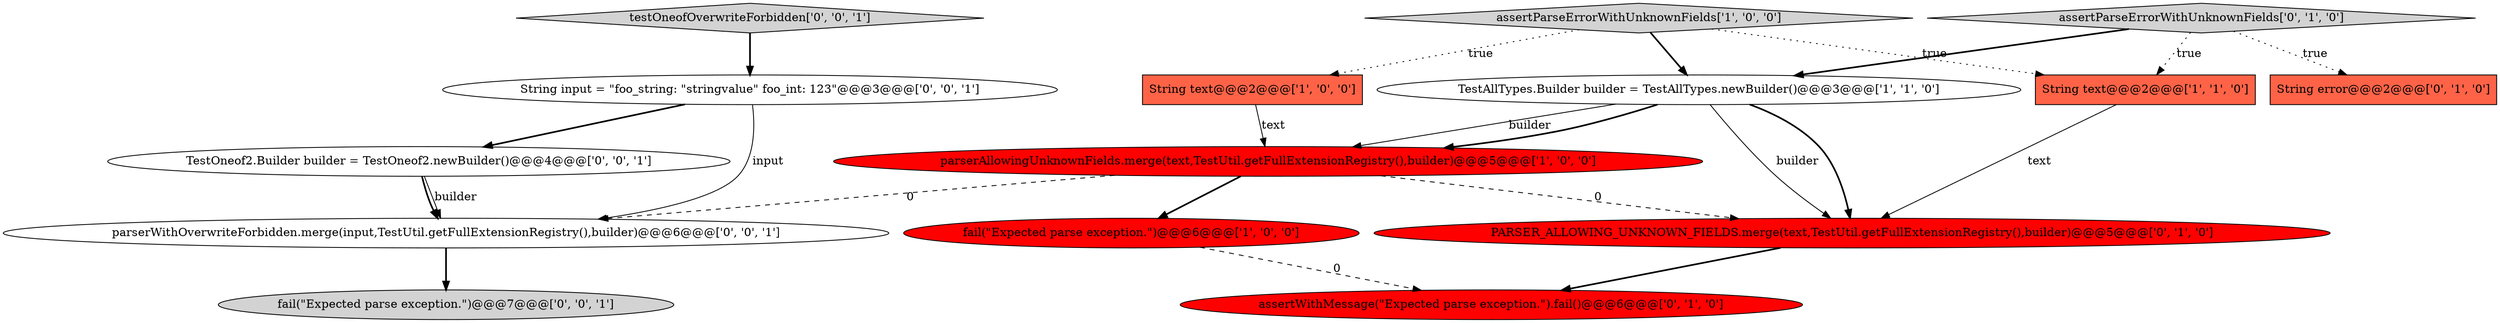 digraph {
14 [style = filled, label = "parserWithOverwriteForbidden.merge(input,TestUtil.getFullExtensionRegistry(),builder)@@@6@@@['0', '0', '1']", fillcolor = white, shape = ellipse image = "AAA0AAABBB3BBB"];
10 [style = filled, label = "fail(\"Expected parse exception.\")@@@7@@@['0', '0', '1']", fillcolor = lightgray, shape = ellipse image = "AAA0AAABBB3BBB"];
3 [style = filled, label = "fail(\"Expected parse exception.\")@@@6@@@['1', '0', '0']", fillcolor = red, shape = ellipse image = "AAA1AAABBB1BBB"];
9 [style = filled, label = "assertWithMessage(\"Expected parse exception.\").fail()@@@6@@@['0', '1', '0']", fillcolor = red, shape = ellipse image = "AAA1AAABBB2BBB"];
11 [style = filled, label = "TestOneof2.Builder builder = TestOneof2.newBuilder()@@@4@@@['0', '0', '1']", fillcolor = white, shape = ellipse image = "AAA0AAABBB3BBB"];
7 [style = filled, label = "assertParseErrorWithUnknownFields['0', '1', '0']", fillcolor = lightgray, shape = diamond image = "AAA0AAABBB2BBB"];
5 [style = filled, label = "String text@@@2@@@['1', '1', '0']", fillcolor = tomato, shape = box image = "AAA0AAABBB1BBB"];
0 [style = filled, label = "String text@@@2@@@['1', '0', '0']", fillcolor = tomato, shape = box image = "AAA0AAABBB1BBB"];
12 [style = filled, label = "testOneofOverwriteForbidden['0', '0', '1']", fillcolor = lightgray, shape = diamond image = "AAA0AAABBB3BBB"];
2 [style = filled, label = "assertParseErrorWithUnknownFields['1', '0', '0']", fillcolor = lightgray, shape = diamond image = "AAA0AAABBB1BBB"];
4 [style = filled, label = "TestAllTypes.Builder builder = TestAllTypes.newBuilder()@@@3@@@['1', '1', '0']", fillcolor = white, shape = ellipse image = "AAA0AAABBB1BBB"];
13 [style = filled, label = "String input = \"foo_string: \"stringvalue\" foo_int: 123\"@@@3@@@['0', '0', '1']", fillcolor = white, shape = ellipse image = "AAA0AAABBB3BBB"];
8 [style = filled, label = "PARSER_ALLOWING_UNKNOWN_FIELDS.merge(text,TestUtil.getFullExtensionRegistry(),builder)@@@5@@@['0', '1', '0']", fillcolor = red, shape = ellipse image = "AAA1AAABBB2BBB"];
1 [style = filled, label = "parserAllowingUnknownFields.merge(text,TestUtil.getFullExtensionRegistry(),builder)@@@5@@@['1', '0', '0']", fillcolor = red, shape = ellipse image = "AAA1AAABBB1BBB"];
6 [style = filled, label = "String error@@@2@@@['0', '1', '0']", fillcolor = tomato, shape = box image = "AAA0AAABBB2BBB"];
7->6 [style = dotted, label="true"];
13->14 [style = solid, label="input"];
2->0 [style = dotted, label="true"];
1->14 [style = dashed, label="0"];
11->14 [style = bold, label=""];
1->3 [style = bold, label=""];
14->10 [style = bold, label=""];
4->1 [style = solid, label="builder"];
7->4 [style = bold, label=""];
5->8 [style = solid, label="text"];
4->8 [style = solid, label="builder"];
2->4 [style = bold, label=""];
13->11 [style = bold, label=""];
7->5 [style = dotted, label="true"];
0->1 [style = solid, label="text"];
12->13 [style = bold, label=""];
11->14 [style = solid, label="builder"];
3->9 [style = dashed, label="0"];
8->9 [style = bold, label=""];
4->8 [style = bold, label=""];
1->8 [style = dashed, label="0"];
4->1 [style = bold, label=""];
2->5 [style = dotted, label="true"];
}
